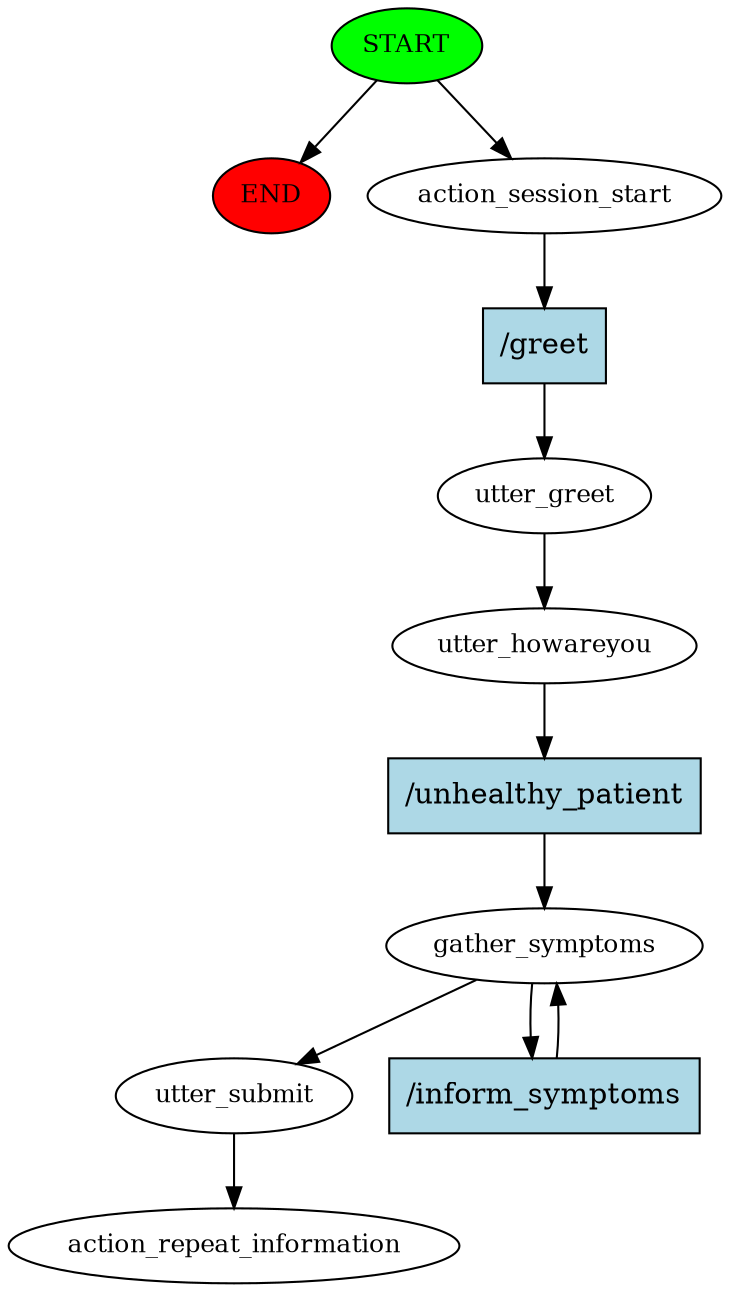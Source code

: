 digraph  {
0 [class="start active", fillcolor=green, fontsize=12, label=START, style=filled];
"-1" [class=end, fillcolor=red, fontsize=12, label=END, style=filled];
1 [class=active, fontsize=12, label=action_session_start];
2 [class=active, fontsize=12, label=utter_greet];
3 [class=active, fontsize=12, label=utter_howareyou];
4 [class=active, fontsize=12, label=gather_symptoms];
6 [class=active, fontsize=12, label=utter_submit];
7 [class="dashed active", fontsize=12, label=action_repeat_information];
8 [class="intent active", fillcolor=lightblue, label="/greet", shape=rect, style=filled];
9 [class="intent active", fillcolor=lightblue, label="/unhealthy_patient", shape=rect, style=filled];
10 [class="intent active", fillcolor=lightblue, label="/inform_symptoms", shape=rect, style=filled];
0 -> "-1"  [class="", key=NONE, label=""];
0 -> 1  [class=active, key=NONE, label=""];
1 -> 8  [class=active, key=0];
2 -> 3  [class=active, key=NONE, label=""];
3 -> 9  [class=active, key=0];
4 -> 6  [class=active, key=NONE, label=""];
4 -> 10  [class=active, key=0];
6 -> 7  [class=active, key=NONE, label=""];
8 -> 2  [class=active, key=0];
9 -> 4  [class=active, key=0];
10 -> 4  [class=active, key=0];
}
